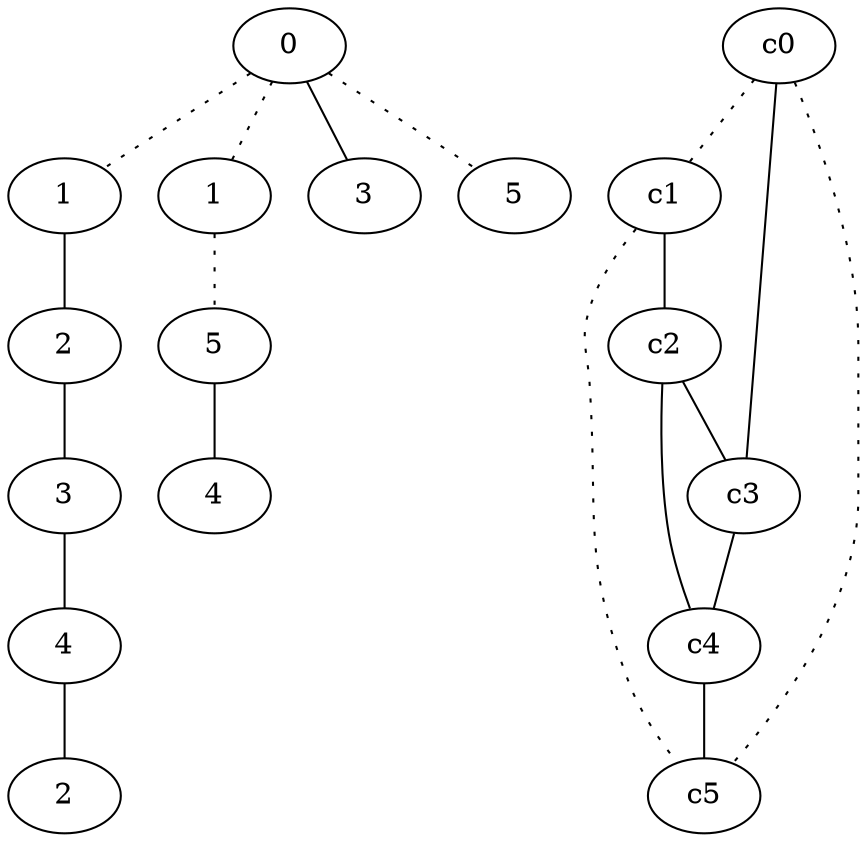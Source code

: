 graph {
a0[label=0];
a1[label=1];
a2[label=2];
a3[label=3];
a4[label=4];
a5[label=2];
a6[label=1];
a7[label=5];
a8[label=4];
a9[label=3];
a10[label=5];
a0 -- a1 [style=dotted];
a0 -- a6 [style=dotted];
a0 -- a9;
a0 -- a10 [style=dotted];
a1 -- a2;
a2 -- a3;
a3 -- a4;
a4 -- a5;
a6 -- a7 [style=dotted];
a7 -- a8;
c0 -- c1 [style=dotted];
c0 -- c3;
c0 -- c5 [style=dotted];
c1 -- c2;
c1 -- c5 [style=dotted];
c2 -- c3;
c2 -- c4;
c3 -- c4;
c4 -- c5;
}
